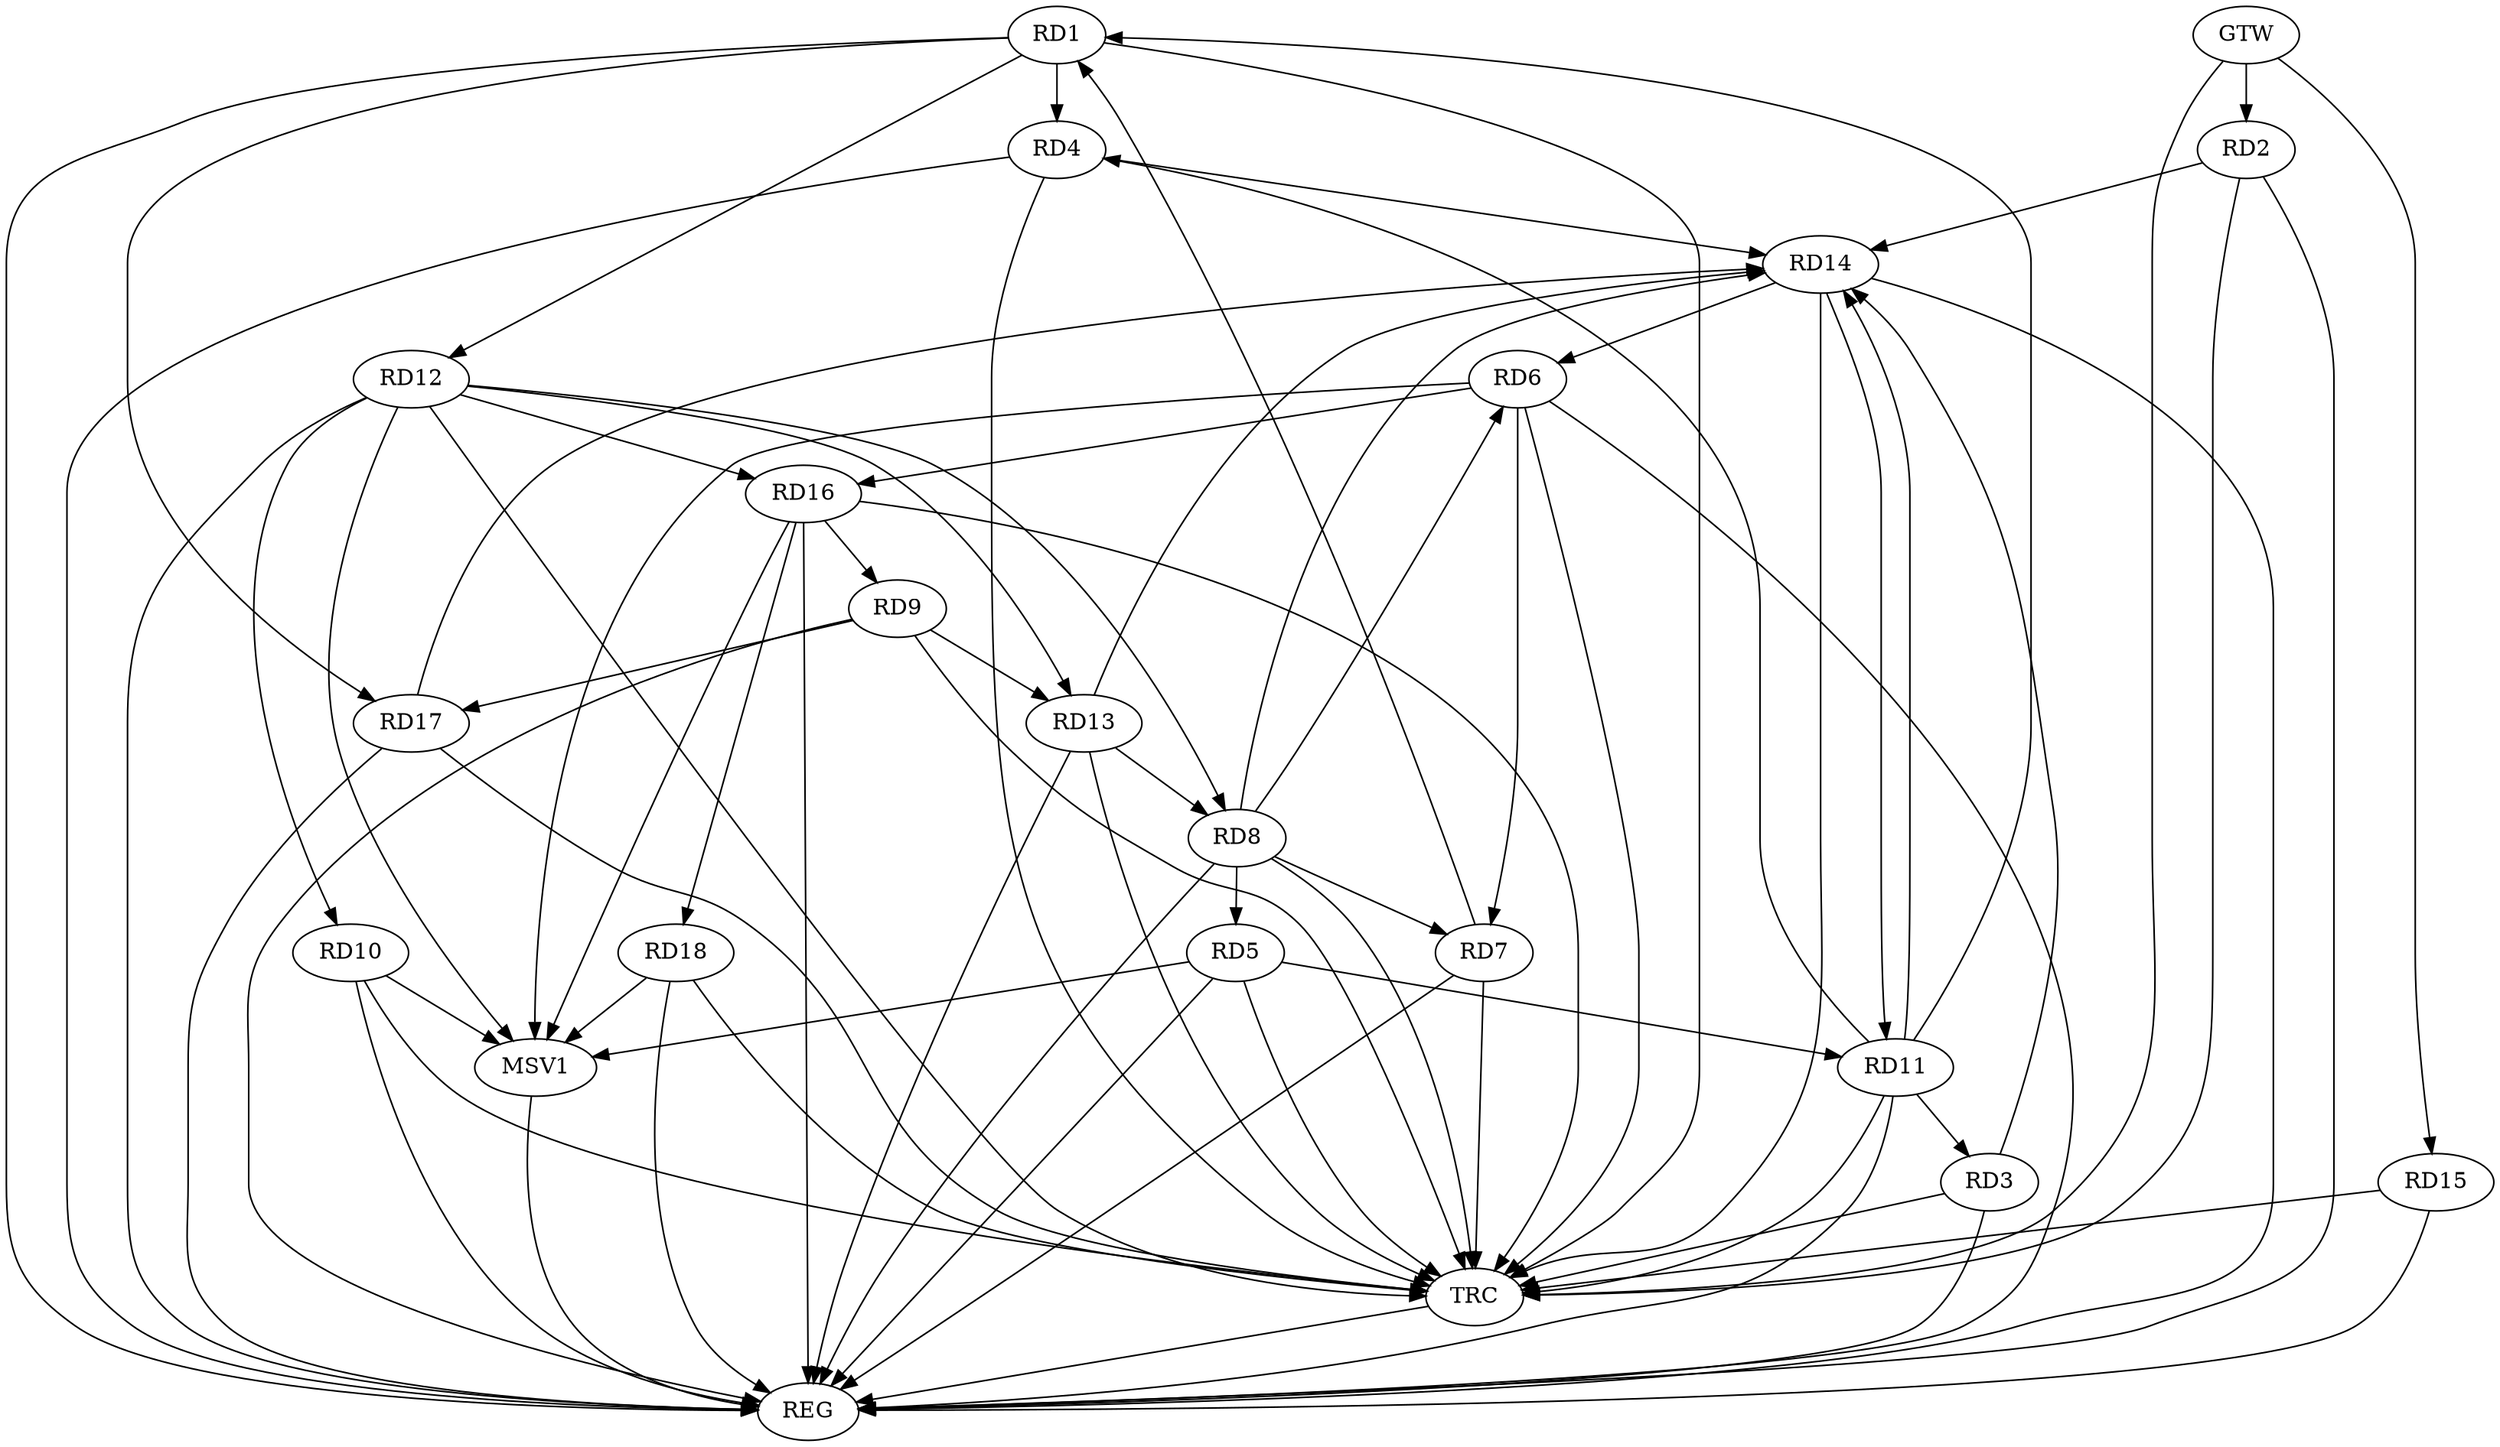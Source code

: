 strict digraph G {
  RD1 [ label="RD1" ];
  RD2 [ label="RD2" ];
  RD3 [ label="RD3" ];
  RD4 [ label="RD4" ];
  RD5 [ label="RD5" ];
  RD6 [ label="RD6" ];
  RD7 [ label="RD7" ];
  RD8 [ label="RD8" ];
  RD9 [ label="RD9" ];
  RD10 [ label="RD10" ];
  RD11 [ label="RD11" ];
  RD12 [ label="RD12" ];
  RD13 [ label="RD13" ];
  RD14 [ label="RD14" ];
  RD15 [ label="RD15" ];
  RD16 [ label="RD16" ];
  RD17 [ label="RD17" ];
  RD18 [ label="RD18" ];
  GTW [ label="GTW" ];
  REG [ label="REG" ];
  TRC [ label="TRC" ];
  MSV1 [ label="MSV1" ];
  RD1 -> RD4;
  RD7 -> RD1;
  RD11 -> RD1;
  RD1 -> RD12;
  RD1 -> RD17;
  RD11 -> RD3;
  RD11 -> RD4;
  RD8 -> RD5;
  RD5 -> RD11;
  RD6 -> RD7;
  RD8 -> RD6;
  RD14 -> RD6;
  RD6 -> RD16;
  RD8 -> RD7;
  RD12 -> RD8;
  RD13 -> RD8;
  RD9 -> RD13;
  RD16 -> RD9;
  RD9 -> RD17;
  RD12 -> RD10;
  RD14 -> RD11;
  RD12 -> RD13;
  RD12 -> RD16;
  RD16 -> RD18;
  GTW -> RD2;
  GTW -> RD15;
  RD1 -> REG;
  RD2 -> REG;
  RD3 -> REG;
  RD4 -> REG;
  RD5 -> REG;
  RD6 -> REG;
  RD7 -> REG;
  RD8 -> REG;
  RD9 -> REG;
  RD10 -> REG;
  RD11 -> REG;
  RD12 -> REG;
  RD13 -> REG;
  RD14 -> REG;
  RD15 -> REG;
  RD16 -> REG;
  RD17 -> REG;
  RD18 -> REG;
  RD1 -> TRC;
  RD2 -> TRC;
  RD3 -> TRC;
  RD4 -> TRC;
  RD5 -> TRC;
  RD6 -> TRC;
  RD7 -> TRC;
  RD8 -> TRC;
  RD9 -> TRC;
  RD10 -> TRC;
  RD11 -> TRC;
  RD12 -> TRC;
  RD13 -> TRC;
  RD14 -> TRC;
  RD15 -> TRC;
  RD16 -> TRC;
  RD17 -> TRC;
  RD18 -> TRC;
  GTW -> TRC;
  TRC -> REG;
  RD2 -> RD14;
  RD8 -> RD14;
  RD17 -> RD14;
  RD11 -> RD14;
  RD13 -> RD14;
  RD4 -> RD14;
  RD3 -> RD14;
  RD5 -> MSV1;
  RD6 -> MSV1;
  RD10 -> MSV1;
  RD12 -> MSV1;
  RD16 -> MSV1;
  RD18 -> MSV1;
  MSV1 -> REG;
}
